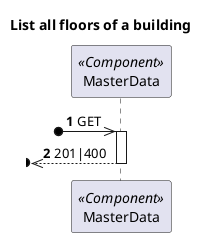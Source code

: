 @startuml
'https://plantuml.com/sequence-diagram

autonumber

skinparam packageStyle rect

title List all floors of a building

participant "MasterData" as MD <<Component>>

?o->> MD : GET

activate MD
?o<<-- MD : 201|400
deactivate MD
@enduml
